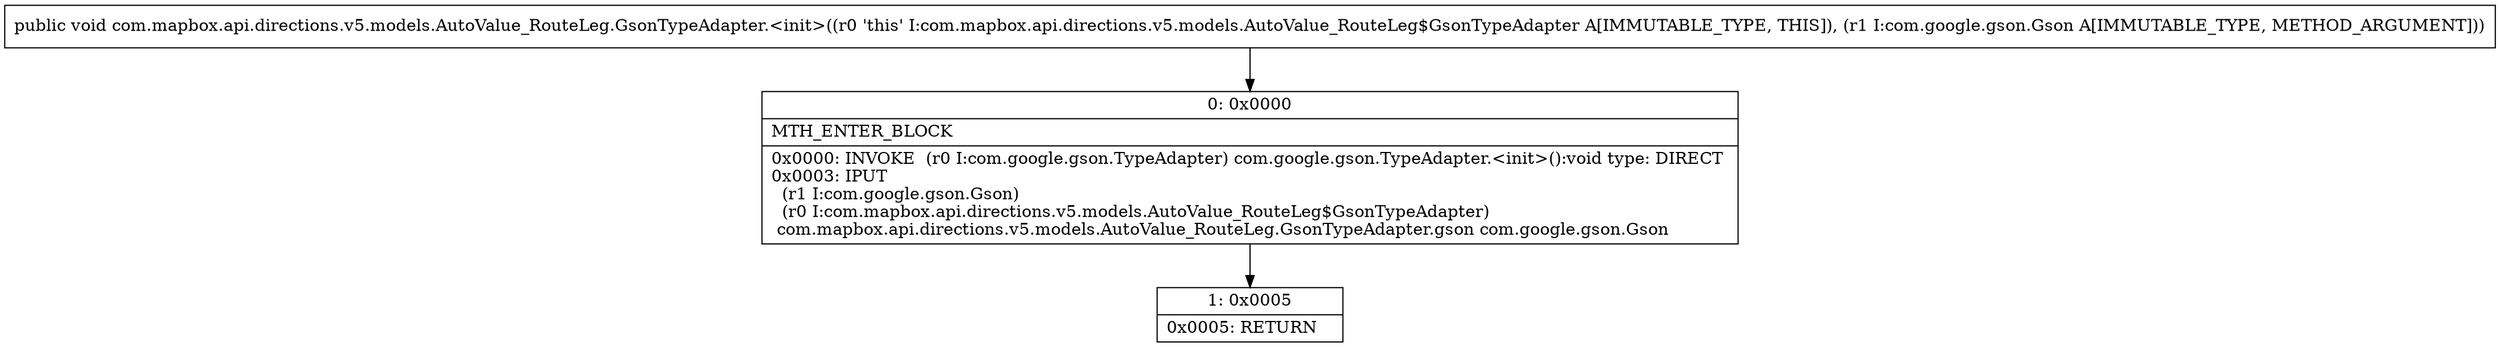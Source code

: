digraph "CFG forcom.mapbox.api.directions.v5.models.AutoValue_RouteLeg.GsonTypeAdapter.\<init\>(Lcom\/google\/gson\/Gson;)V" {
Node_0 [shape=record,label="{0\:\ 0x0000|MTH_ENTER_BLOCK\l|0x0000: INVOKE  (r0 I:com.google.gson.TypeAdapter) com.google.gson.TypeAdapter.\<init\>():void type: DIRECT \l0x0003: IPUT  \l  (r1 I:com.google.gson.Gson)\l  (r0 I:com.mapbox.api.directions.v5.models.AutoValue_RouteLeg$GsonTypeAdapter)\l com.mapbox.api.directions.v5.models.AutoValue_RouteLeg.GsonTypeAdapter.gson com.google.gson.Gson \l}"];
Node_1 [shape=record,label="{1\:\ 0x0005|0x0005: RETURN   \l}"];
MethodNode[shape=record,label="{public void com.mapbox.api.directions.v5.models.AutoValue_RouteLeg.GsonTypeAdapter.\<init\>((r0 'this' I:com.mapbox.api.directions.v5.models.AutoValue_RouteLeg$GsonTypeAdapter A[IMMUTABLE_TYPE, THIS]), (r1 I:com.google.gson.Gson A[IMMUTABLE_TYPE, METHOD_ARGUMENT])) }"];
MethodNode -> Node_0;
Node_0 -> Node_1;
}

